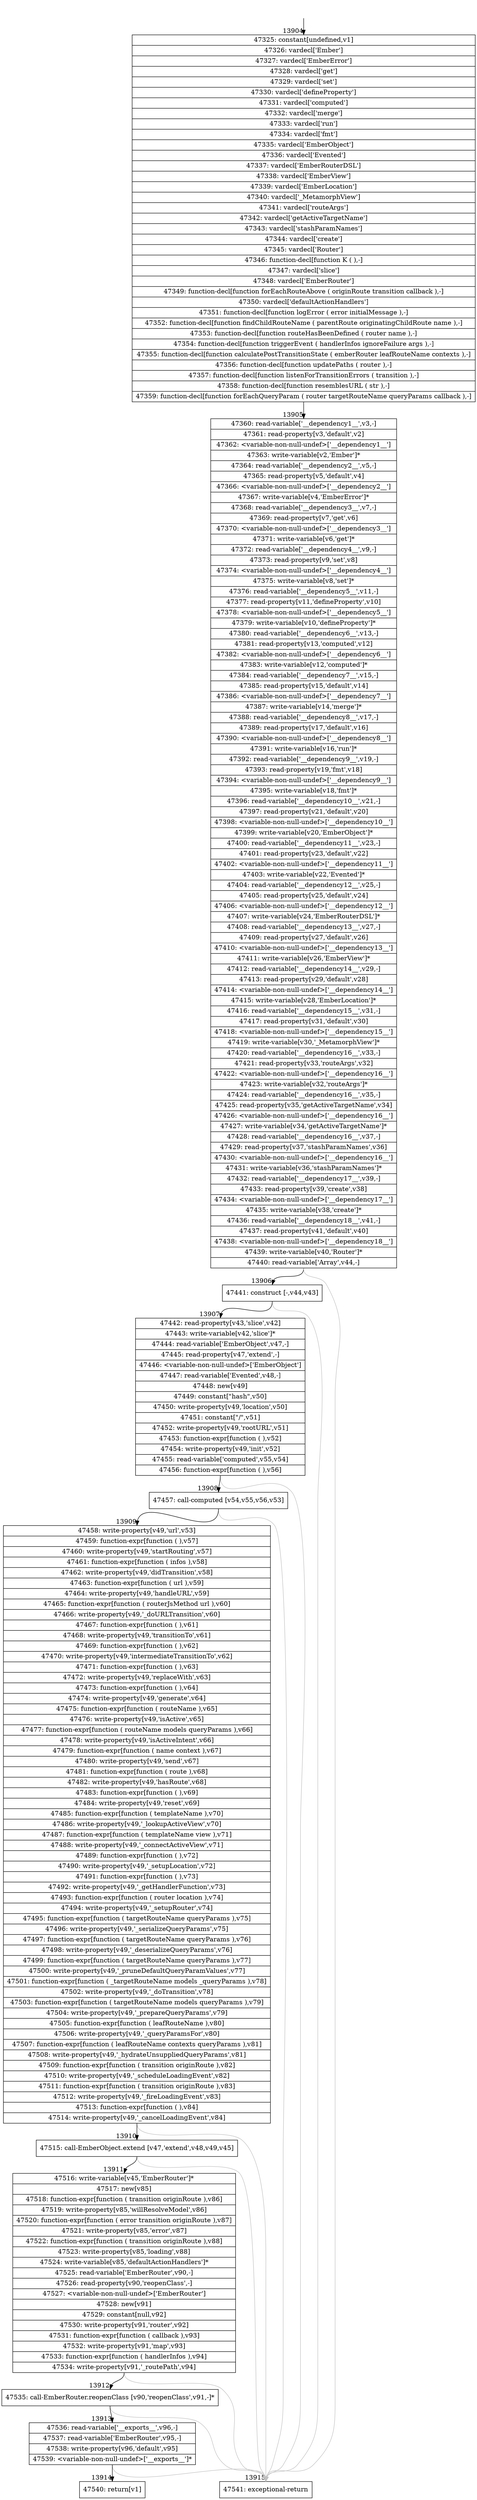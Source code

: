 digraph {
rankdir="TD"
BB_entry1086[shape=none,label=""];
BB_entry1086 -> BB13904 [tailport=s, headport=n, headlabel="    13904"]
BB13904 [shape=record label="{47325: constant[undefined,v1]|47326: vardecl['Ember']|47327: vardecl['EmberError']|47328: vardecl['get']|47329: vardecl['set']|47330: vardecl['defineProperty']|47331: vardecl['computed']|47332: vardecl['merge']|47333: vardecl['run']|47334: vardecl['fmt']|47335: vardecl['EmberObject']|47336: vardecl['Evented']|47337: vardecl['EmberRouterDSL']|47338: vardecl['EmberView']|47339: vardecl['EmberLocation']|47340: vardecl['_MetamorphView']|47341: vardecl['routeArgs']|47342: vardecl['getActiveTargetName']|47343: vardecl['stashParamNames']|47344: vardecl['create']|47345: vardecl['Router']|47346: function-decl[function K ( ),-]|47347: vardecl['slice']|47348: vardecl['EmberRouter']|47349: function-decl[function forEachRouteAbove ( originRoute transition callback ),-]|47350: vardecl['defaultActionHandlers']|47351: function-decl[function logError ( error initialMessage ),-]|47352: function-decl[function findChildRouteName ( parentRoute originatingChildRoute name ),-]|47353: function-decl[function routeHasBeenDefined ( router name ),-]|47354: function-decl[function triggerEvent ( handlerInfos ignoreFailure args ),-]|47355: function-decl[function calculatePostTransitionState ( emberRouter leafRouteName contexts ),-]|47356: function-decl[function updatePaths ( router ),-]|47357: function-decl[function listenForTransitionErrors ( transition ),-]|47358: function-decl[function resemblesURL ( str ),-]|47359: function-decl[function forEachQueryParam ( router targetRouteName queryParams callback ),-]}" ] 
BB13904 -> BB13905 [tailport=s, headport=n, headlabel="      13905"]
BB13905 [shape=record label="{47360: read-variable['__dependency1__',v3,-]|47361: read-property[v3,'default',v2]|47362: \<variable-non-null-undef\>['__dependency1__']|47363: write-variable[v2,'Ember']*|47364: read-variable['__dependency2__',v5,-]|47365: read-property[v5,'default',v4]|47366: \<variable-non-null-undef\>['__dependency2__']|47367: write-variable[v4,'EmberError']*|47368: read-variable['__dependency3__',v7,-]|47369: read-property[v7,'get',v6]|47370: \<variable-non-null-undef\>['__dependency3__']|47371: write-variable[v6,'get']*|47372: read-variable['__dependency4__',v9,-]|47373: read-property[v9,'set',v8]|47374: \<variable-non-null-undef\>['__dependency4__']|47375: write-variable[v8,'set']*|47376: read-variable['__dependency5__',v11,-]|47377: read-property[v11,'defineProperty',v10]|47378: \<variable-non-null-undef\>['__dependency5__']|47379: write-variable[v10,'defineProperty']*|47380: read-variable['__dependency6__',v13,-]|47381: read-property[v13,'computed',v12]|47382: \<variable-non-null-undef\>['__dependency6__']|47383: write-variable[v12,'computed']*|47384: read-variable['__dependency7__',v15,-]|47385: read-property[v15,'default',v14]|47386: \<variable-non-null-undef\>['__dependency7__']|47387: write-variable[v14,'merge']*|47388: read-variable['__dependency8__',v17,-]|47389: read-property[v17,'default',v16]|47390: \<variable-non-null-undef\>['__dependency8__']|47391: write-variable[v16,'run']*|47392: read-variable['__dependency9__',v19,-]|47393: read-property[v19,'fmt',v18]|47394: \<variable-non-null-undef\>['__dependency9__']|47395: write-variable[v18,'fmt']*|47396: read-variable['__dependency10__',v21,-]|47397: read-property[v21,'default',v20]|47398: \<variable-non-null-undef\>['__dependency10__']|47399: write-variable[v20,'EmberObject']*|47400: read-variable['__dependency11__',v23,-]|47401: read-property[v23,'default',v22]|47402: \<variable-non-null-undef\>['__dependency11__']|47403: write-variable[v22,'Evented']*|47404: read-variable['__dependency12__',v25,-]|47405: read-property[v25,'default',v24]|47406: \<variable-non-null-undef\>['__dependency12__']|47407: write-variable[v24,'EmberRouterDSL']*|47408: read-variable['__dependency13__',v27,-]|47409: read-property[v27,'default',v26]|47410: \<variable-non-null-undef\>['__dependency13__']|47411: write-variable[v26,'EmberView']*|47412: read-variable['__dependency14__',v29,-]|47413: read-property[v29,'default',v28]|47414: \<variable-non-null-undef\>['__dependency14__']|47415: write-variable[v28,'EmberLocation']*|47416: read-variable['__dependency15__',v31,-]|47417: read-property[v31,'default',v30]|47418: \<variable-non-null-undef\>['__dependency15__']|47419: write-variable[v30,'_MetamorphView']*|47420: read-variable['__dependency16__',v33,-]|47421: read-property[v33,'routeArgs',v32]|47422: \<variable-non-null-undef\>['__dependency16__']|47423: write-variable[v32,'routeArgs']*|47424: read-variable['__dependency16__',v35,-]|47425: read-property[v35,'getActiveTargetName',v34]|47426: \<variable-non-null-undef\>['__dependency16__']|47427: write-variable[v34,'getActiveTargetName']*|47428: read-variable['__dependency16__',v37,-]|47429: read-property[v37,'stashParamNames',v36]|47430: \<variable-non-null-undef\>['__dependency16__']|47431: write-variable[v36,'stashParamNames']*|47432: read-variable['__dependency17__',v39,-]|47433: read-property[v39,'create',v38]|47434: \<variable-non-null-undef\>['__dependency17__']|47435: write-variable[v38,'create']*|47436: read-variable['__dependency18__',v41,-]|47437: read-property[v41,'default',v40]|47438: \<variable-non-null-undef\>['__dependency18__']|47439: write-variable[v40,'Router']*|47440: read-variable['Array',v44,-]}" ] 
BB13905 -> BB13906 [tailport=s, headport=n, headlabel="      13906"]
BB13905 -> BB13915 [tailport=s, headport=n, color=gray, headlabel="      13915"]
BB13906 [shape=record label="{47441: construct [-,v44,v43]}" ] 
BB13906 -> BB13907 [tailport=s, headport=n, headlabel="      13907"]
BB13906 -> BB13915 [tailport=s, headport=n, color=gray]
BB13907 [shape=record label="{47442: read-property[v43,'slice',v42]|47443: write-variable[v42,'slice']*|47444: read-variable['EmberObject',v47,-]|47445: read-property[v47,'extend',-]|47446: \<variable-non-null-undef\>['EmberObject']|47447: read-variable['Evented',v48,-]|47448: new[v49]|47449: constant[\"hash\",v50]|47450: write-property[v49,'location',v50]|47451: constant[\"/\",v51]|47452: write-property[v49,'rootURL',v51]|47453: function-expr[function ( ),v52]|47454: write-property[v49,'init',v52]|47455: read-variable['computed',v55,v54]|47456: function-expr[function ( ),v56]}" ] 
BB13907 -> BB13908 [tailport=s, headport=n, headlabel="      13908"]
BB13907 -> BB13915 [tailport=s, headport=n, color=gray]
BB13908 [shape=record label="{47457: call-computed [v54,v55,v56,v53]}" ] 
BB13908 -> BB13909 [tailport=s, headport=n, headlabel="      13909"]
BB13908 -> BB13915 [tailport=s, headport=n, color=gray]
BB13909 [shape=record label="{47458: write-property[v49,'url',v53]|47459: function-expr[function ( ),v57]|47460: write-property[v49,'startRouting',v57]|47461: function-expr[function ( infos ),v58]|47462: write-property[v49,'didTransition',v58]|47463: function-expr[function ( url ),v59]|47464: write-property[v49,'handleURL',v59]|47465: function-expr[function ( routerJsMethod url ),v60]|47466: write-property[v49,'_doURLTransition',v60]|47467: function-expr[function ( ),v61]|47468: write-property[v49,'transitionTo',v61]|47469: function-expr[function ( ),v62]|47470: write-property[v49,'intermediateTransitionTo',v62]|47471: function-expr[function ( ),v63]|47472: write-property[v49,'replaceWith',v63]|47473: function-expr[function ( ),v64]|47474: write-property[v49,'generate',v64]|47475: function-expr[function ( routeName ),v65]|47476: write-property[v49,'isActive',v65]|47477: function-expr[function ( routeName models queryParams ),v66]|47478: write-property[v49,'isActiveIntent',v66]|47479: function-expr[function ( name context ),v67]|47480: write-property[v49,'send',v67]|47481: function-expr[function ( route ),v68]|47482: write-property[v49,'hasRoute',v68]|47483: function-expr[function ( ),v69]|47484: write-property[v49,'reset',v69]|47485: function-expr[function ( templateName ),v70]|47486: write-property[v49,'_lookupActiveView',v70]|47487: function-expr[function ( templateName view ),v71]|47488: write-property[v49,'_connectActiveView',v71]|47489: function-expr[function ( ),v72]|47490: write-property[v49,'_setupLocation',v72]|47491: function-expr[function ( ),v73]|47492: write-property[v49,'_getHandlerFunction',v73]|47493: function-expr[function ( router location ),v74]|47494: write-property[v49,'_setupRouter',v74]|47495: function-expr[function ( targetRouteName queryParams ),v75]|47496: write-property[v49,'_serializeQueryParams',v75]|47497: function-expr[function ( targetRouteName queryParams ),v76]|47498: write-property[v49,'_deserializeQueryParams',v76]|47499: function-expr[function ( targetRouteName queryParams ),v77]|47500: write-property[v49,'_pruneDefaultQueryParamValues',v77]|47501: function-expr[function ( _targetRouteName models _queryParams ),v78]|47502: write-property[v49,'_doTransition',v78]|47503: function-expr[function ( targetRouteName models queryParams ),v79]|47504: write-property[v49,'_prepareQueryParams',v79]|47505: function-expr[function ( leafRouteName ),v80]|47506: write-property[v49,'_queryParamsFor',v80]|47507: function-expr[function ( leafRouteName contexts queryParams ),v81]|47508: write-property[v49,'_hydrateUnsuppliedQueryParams',v81]|47509: function-expr[function ( transition originRoute ),v82]|47510: write-property[v49,'_scheduleLoadingEvent',v82]|47511: function-expr[function ( transition originRoute ),v83]|47512: write-property[v49,'_fireLoadingEvent',v83]|47513: function-expr[function ( ),v84]|47514: write-property[v49,'_cancelLoadingEvent',v84]}" ] 
BB13909 -> BB13910 [tailport=s, headport=n, headlabel="      13910"]
BB13909 -> BB13915 [tailport=s, headport=n, color=gray]
BB13910 [shape=record label="{47515: call-EmberObject.extend [v47,'extend',v48,v49,v45]}" ] 
BB13910 -> BB13911 [tailport=s, headport=n, headlabel="      13911"]
BB13910 -> BB13915 [tailport=s, headport=n, color=gray]
BB13911 [shape=record label="{47516: write-variable[v45,'EmberRouter']*|47517: new[v85]|47518: function-expr[function ( transition originRoute ),v86]|47519: write-property[v85,'willResolveModel',v86]|47520: function-expr[function ( error transition originRoute ),v87]|47521: write-property[v85,'error',v87]|47522: function-expr[function ( transition originRoute ),v88]|47523: write-property[v85,'loading',v88]|47524: write-variable[v85,'defaultActionHandlers']*|47525: read-variable['EmberRouter',v90,-]|47526: read-property[v90,'reopenClass',-]|47527: \<variable-non-null-undef\>['EmberRouter']|47528: new[v91]|47529: constant[null,v92]|47530: write-property[v91,'router',v92]|47531: function-expr[function ( callback ),v93]|47532: write-property[v91,'map',v93]|47533: function-expr[function ( handlerInfos ),v94]|47534: write-property[v91,'_routePath',v94]}" ] 
BB13911 -> BB13912 [tailport=s, headport=n, headlabel="      13912"]
BB13911 -> BB13915 [tailport=s, headport=n, color=gray]
BB13912 [shape=record label="{47535: call-EmberRouter.reopenClass [v90,'reopenClass',v91,-]*}" ] 
BB13912 -> BB13913 [tailport=s, headport=n, headlabel="      13913"]
BB13912 -> BB13915 [tailport=s, headport=n, color=gray]
BB13913 [shape=record label="{47536: read-variable['__exports__',v96,-]|47537: read-variable['EmberRouter',v95,-]|47538: write-property[v96,'default',v95]|47539: \<variable-non-null-undef\>['__exports__']*}" ] 
BB13913 -> BB13914 [tailport=s, headport=n, headlabel="      13914"]
BB13913 -> BB13915 [tailport=s, headport=n, color=gray]
BB13914 [shape=record label="{47540: return[v1]}" ] 
BB13915 [shape=record label="{47541: exceptional-return}" ] 
//#$~ 25633
}
